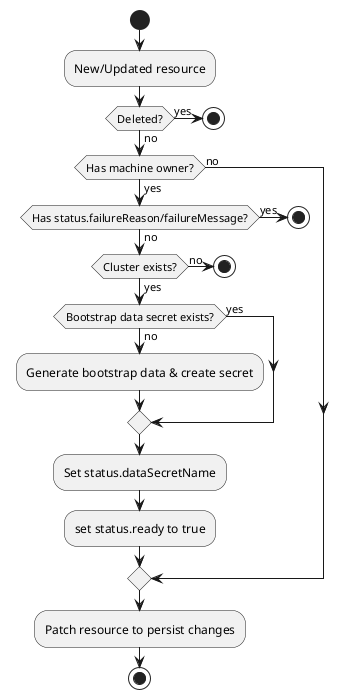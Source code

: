 @startuml

start

:New/Updated resource;

if (Deleted?) then (yes)
    stop
else (no)
    if (Has machine owner?) then (yes)
        if (Has status.failureReason/failureMessage?) then (yes)
            stop
        else (no)
            if (Cluster exists?) then (no)
                stop
            else (yes)
                if (Bootstrap data secret exists?) then (no)
                    :Generate bootstrap data & create secret;
                else (yes)
                endif

                :Set status.dataSecretName;
                :set status.ready to true;
            endif
        endif
    else (no)
    endif
endif
:Patch resource to persist changes;
stop

@enduml
